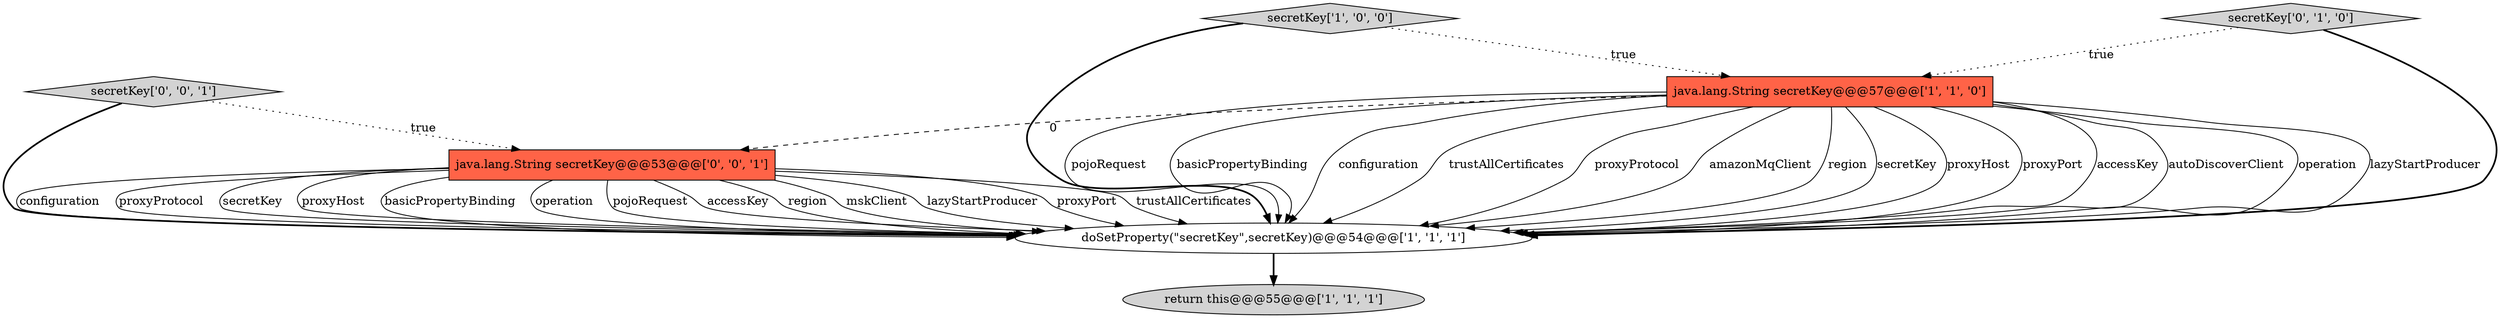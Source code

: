 digraph {
5 [style = filled, label = "secretKey['0', '0', '1']", fillcolor = lightgray, shape = diamond image = "AAA0AAABBB3BBB"];
0 [style = filled, label = "doSetProperty(\"secretKey\",secretKey)@@@54@@@['1', '1', '1']", fillcolor = white, shape = ellipse image = "AAA0AAABBB1BBB"];
2 [style = filled, label = "secretKey['1', '0', '0']", fillcolor = lightgray, shape = diamond image = "AAA0AAABBB1BBB"];
6 [style = filled, label = "java.lang.String secretKey@@@53@@@['0', '0', '1']", fillcolor = tomato, shape = box image = "AAA0AAABBB3BBB"];
4 [style = filled, label = "secretKey['0', '1', '0']", fillcolor = lightgray, shape = diamond image = "AAA0AAABBB2BBB"];
3 [style = filled, label = "java.lang.String secretKey@@@57@@@['1', '1', '0']", fillcolor = tomato, shape = box image = "AAA0AAABBB1BBB"];
1 [style = filled, label = "return this@@@55@@@['1', '1', '1']", fillcolor = lightgray, shape = ellipse image = "AAA0AAABBB1BBB"];
6->0 [style = solid, label="configuration"];
2->3 [style = dotted, label="true"];
6->0 [style = solid, label="proxyProtocol"];
6->0 [style = solid, label="secretKey"];
3->6 [style = dashed, label="0"];
3->0 [style = solid, label="pojoRequest"];
3->0 [style = solid, label="basicPropertyBinding"];
6->0 [style = solid, label="proxyHost"];
3->0 [style = solid, label="configuration"];
3->0 [style = solid, label="trustAllCertificates"];
3->0 [style = solid, label="proxyProtocol"];
3->0 [style = solid, label="amazonMqClient"];
3->0 [style = solid, label="region"];
5->6 [style = dotted, label="true"];
6->0 [style = solid, label="basicPropertyBinding"];
3->0 [style = solid, label="secretKey"];
6->0 [style = solid, label="operation"];
3->0 [style = solid, label="proxyHost"];
4->0 [style = bold, label=""];
3->0 [style = solid, label="proxyPort"];
2->0 [style = bold, label=""];
6->0 [style = solid, label="pojoRequest"];
4->3 [style = dotted, label="true"];
6->0 [style = solid, label="accessKey"];
5->0 [style = bold, label=""];
6->0 [style = solid, label="region"];
6->0 [style = solid, label="mskClient"];
3->0 [style = solid, label="accessKey"];
0->1 [style = bold, label=""];
6->0 [style = solid, label="lazyStartProducer"];
6->0 [style = solid, label="proxyPort"];
6->0 [style = solid, label="trustAllCertificates"];
3->0 [style = solid, label="autoDiscoverClient"];
3->0 [style = solid, label="operation"];
3->0 [style = solid, label="lazyStartProducer"];
}
